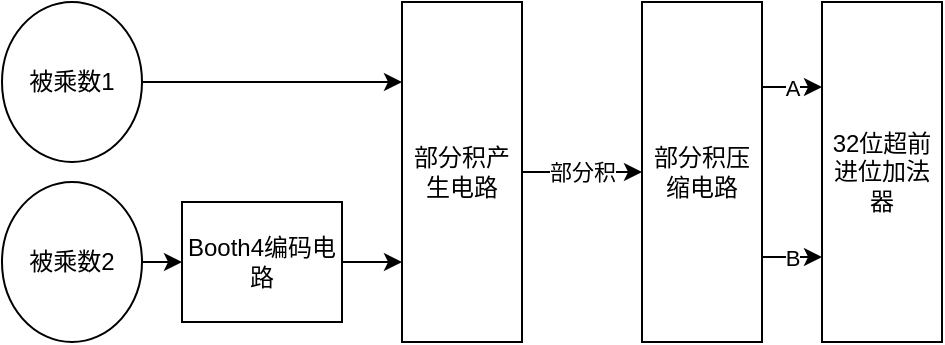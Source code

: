 <mxfile version="21.1.2" type="device">
  <diagram id="prtHgNgQTEPvFCAcTncT" name="Page-1">
    <mxGraphModel dx="875" dy="524" grid="1" gridSize="10" guides="1" tooltips="1" connect="1" arrows="1" fold="1" page="1" pageScale="1" pageWidth="827" pageHeight="1169" math="0" shadow="0">
      <root>
        <mxCell id="0" />
        <mxCell id="1" parent="0" />
        <mxCell id="LF3oGepKTn_halethYL9-17" style="edgeStyle=orthogonalEdgeStyle;rounded=0;orthogonalLoop=1;jettySize=auto;html=1;exitX=1;exitY=0.5;exitDx=0;exitDy=0;" edge="1" parent="1" source="LF3oGepKTn_halethYL9-1">
          <mxGeometry relative="1" as="geometry">
            <mxPoint x="380" y="269.793" as="targetPoint" />
          </mxGeometry>
        </mxCell>
        <mxCell id="LF3oGepKTn_halethYL9-1" value="Booth4编码电路" style="rounded=0;whiteSpace=wrap;html=1;" vertex="1" parent="1">
          <mxGeometry x="270" y="240" width="80" height="60" as="geometry" />
        </mxCell>
        <mxCell id="LF3oGepKTn_halethYL9-19" value="部分积" style="edgeStyle=orthogonalEdgeStyle;rounded=0;orthogonalLoop=1;jettySize=auto;html=1;entryX=0;entryY=0.5;entryDx=0;entryDy=0;" edge="1" parent="1" source="LF3oGepKTn_halethYL9-2" target="LF3oGepKTn_halethYL9-15">
          <mxGeometry relative="1" as="geometry" />
        </mxCell>
        <mxCell id="LF3oGepKTn_halethYL9-2" value="部分积产生电路" style="rounded=0;whiteSpace=wrap;html=1;" vertex="1" parent="1">
          <mxGeometry x="380" y="140" width="60" height="170" as="geometry" />
        </mxCell>
        <mxCell id="LF3oGepKTn_halethYL9-14" style="edgeStyle=orthogonalEdgeStyle;rounded=0;orthogonalLoop=1;jettySize=auto;html=1;exitX=1;exitY=0.5;exitDx=0;exitDy=0;" edge="1" parent="1" source="LF3oGepKTn_halethYL9-4">
          <mxGeometry relative="1" as="geometry">
            <mxPoint x="270" y="270.138" as="targetPoint" />
          </mxGeometry>
        </mxCell>
        <mxCell id="LF3oGepKTn_halethYL9-4" value="被乘数2" style="ellipse;whiteSpace=wrap;html=1;" vertex="1" parent="1">
          <mxGeometry x="180" y="230" width="70" height="80" as="geometry" />
        </mxCell>
        <mxCell id="LF3oGepKTn_halethYL9-11" style="edgeStyle=orthogonalEdgeStyle;rounded=0;orthogonalLoop=1;jettySize=auto;html=1;exitX=1;exitY=0.5;exitDx=0;exitDy=0;" edge="1" parent="1" source="LF3oGepKTn_halethYL9-5">
          <mxGeometry relative="1" as="geometry">
            <mxPoint x="380" y="180" as="targetPoint" />
          </mxGeometry>
        </mxCell>
        <mxCell id="LF3oGepKTn_halethYL9-5" value="被乘数1" style="ellipse;whiteSpace=wrap;html=1;" vertex="1" parent="1">
          <mxGeometry x="180" y="140" width="70" height="80" as="geometry" />
        </mxCell>
        <mxCell id="LF3oGepKTn_halethYL9-21" value="A" style="edgeStyle=orthogonalEdgeStyle;rounded=0;orthogonalLoop=1;jettySize=auto;html=1;exitX=1;exitY=0.25;exitDx=0;exitDy=0;entryX=0;entryY=0.25;entryDx=0;entryDy=0;" edge="1" parent="1" source="LF3oGepKTn_halethYL9-15" target="LF3oGepKTn_halethYL9-16">
          <mxGeometry relative="1" as="geometry" />
        </mxCell>
        <mxCell id="LF3oGepKTn_halethYL9-22" value="B" style="edgeStyle=orthogonalEdgeStyle;rounded=0;orthogonalLoop=1;jettySize=auto;html=1;exitX=1;exitY=0.75;exitDx=0;exitDy=0;entryX=0;entryY=0.75;entryDx=0;entryDy=0;" edge="1" parent="1" source="LF3oGepKTn_halethYL9-15" target="LF3oGepKTn_halethYL9-16">
          <mxGeometry relative="1" as="geometry" />
        </mxCell>
        <mxCell id="LF3oGepKTn_halethYL9-15" value="部分积压缩电路" style="rounded=0;whiteSpace=wrap;html=1;" vertex="1" parent="1">
          <mxGeometry x="500" y="140" width="60" height="170" as="geometry" />
        </mxCell>
        <mxCell id="LF3oGepKTn_halethYL9-16" value="32位超前进位加法器" style="rounded=0;whiteSpace=wrap;html=1;" vertex="1" parent="1">
          <mxGeometry x="590" y="140" width="60" height="170" as="geometry" />
        </mxCell>
      </root>
    </mxGraphModel>
  </diagram>
</mxfile>
